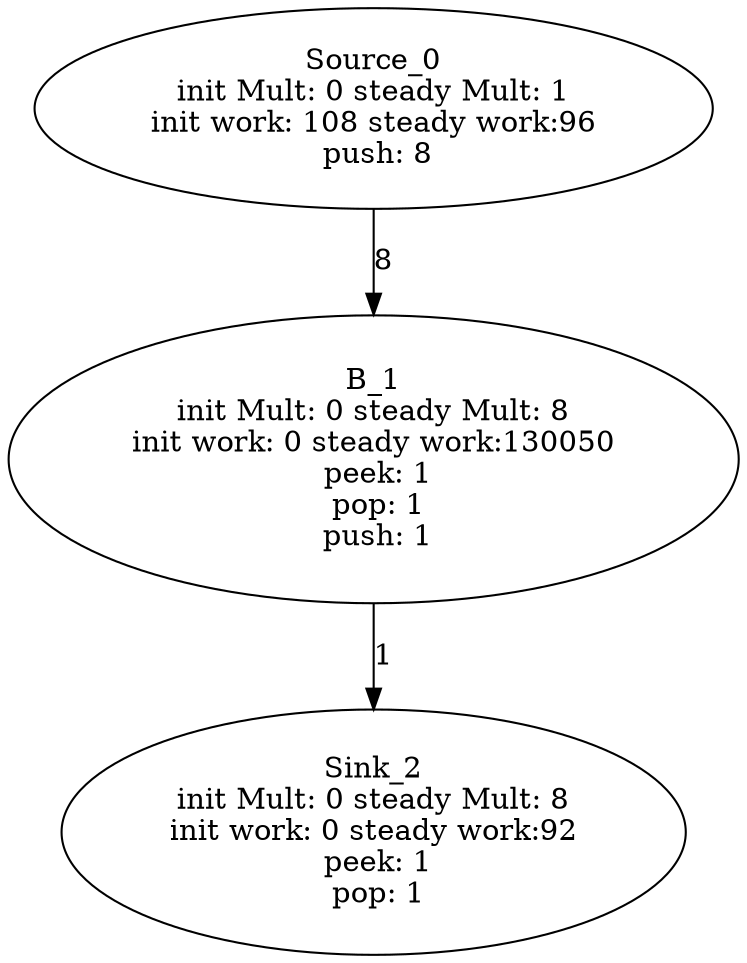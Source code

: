 digraph Flattend {

Source_0[ label = "Source_0\ninit Mult: 0 steady Mult: 1\ninit work: 108 steady work:96\n push: 8\n"]Source_0 -> B_1[label="8"];

B_1[ label = "B_1\ninit Mult: 0 steady Mult: 8\ninit work: 0 steady work:130050\n peek: 1\n pop: 1\n push: 1\n"]B_1 -> Sink_2[label="1"];

Sink_2[ label = "Sink_2\ninit Mult: 0 steady Mult: 8\ninit work: 0 steady work:92\n peek: 1\n pop: 1\n"]}
